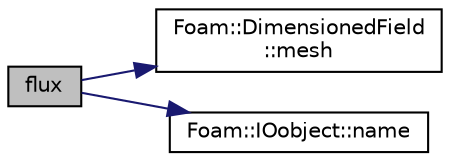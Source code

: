 digraph "flux"
{
  bgcolor="transparent";
  edge [fontname="Helvetica",fontsize="10",labelfontname="Helvetica",labelfontsize="10"];
  node [fontname="Helvetica",fontsize="10",shape=record];
  rankdir="LR";
  Node13812 [label="flux",height=0.2,width=0.4,color="black", fillcolor="grey75", style="filled", fontcolor="black"];
  Node13812 -> Node13813 [color="midnightblue",fontsize="10",style="solid",fontname="Helvetica"];
  Node13813 [label="Foam::DimensionedField\l::mesh",height=0.2,width=0.4,color="black",URL="$a27497.html#a8f1110830348a1448a14ab5e3cf47e3b",tooltip="Return mesh. "];
  Node13812 -> Node13814 [color="midnightblue",fontsize="10",style="solid",fontname="Helvetica"];
  Node13814 [label="Foam::IOobject::name",height=0.2,width=0.4,color="black",URL="$a27249.html#acc80e00a8ac919288fb55bd14cc88bf6",tooltip="Return name. "];
}
